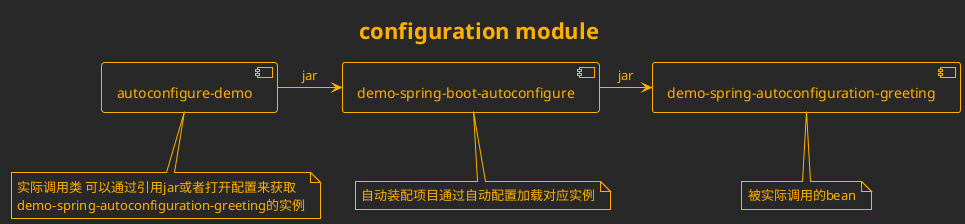 @startuml configuration module
!theme crt-amber
title configuration module
[autoconfigure-demo] as ad
[demo-spring-autoconfiguration-greeting] as dge
[demo-spring-boot-autoconfigure] as dsa
note bottom of dge
   被实际调用的bean
end note
note bottom of dsa
   自动装配项目通过自动配置加载对应实例
end note
note bottom of ad
   实际调用类 可以通过引用jar或者打开配置来获取
   demo-spring-autoconfiguration-greeting的实例
end note

dsa ->dge:jar 
ad ->dsa:jar 

@enduml
